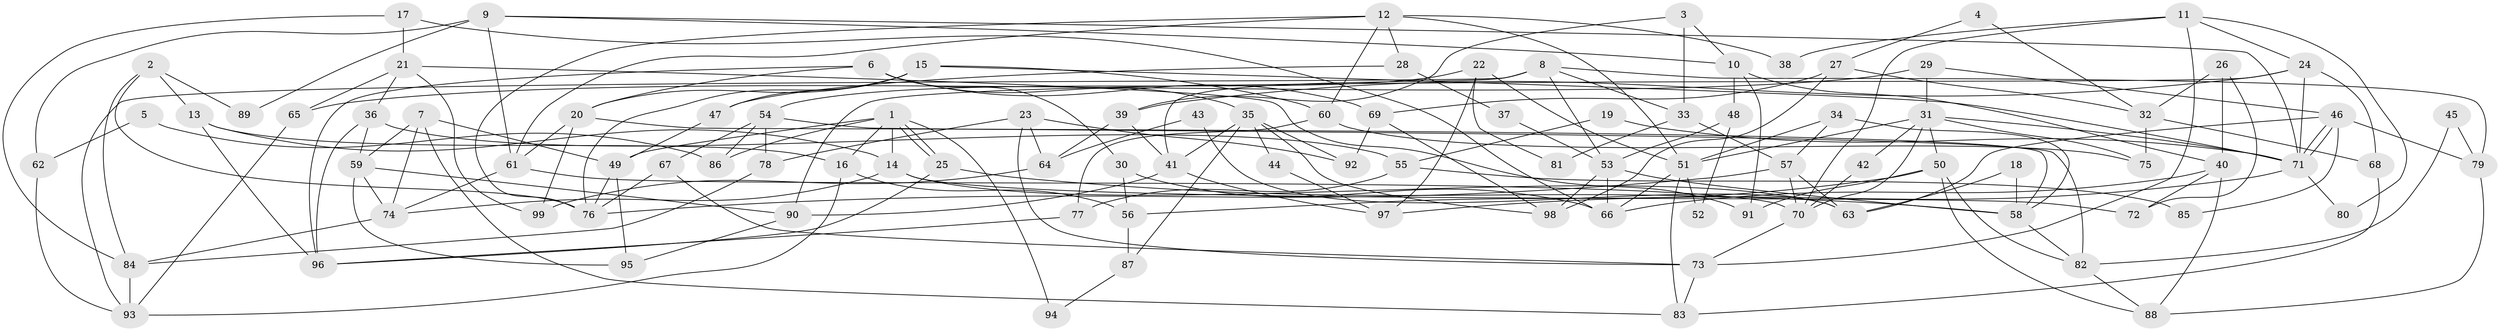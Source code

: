 // coarse degree distribution, {4: 0.2028985507246377, 5: 0.2028985507246377, 6: 0.10144927536231885, 7: 0.08695652173913043, 2: 0.13043478260869565, 3: 0.2318840579710145, 9: 0.014492753623188406, 8: 0.014492753623188406, 13: 0.014492753623188406}
// Generated by graph-tools (version 1.1) at 2025/53/03/04/25 21:53:17]
// undirected, 99 vertices, 198 edges
graph export_dot {
graph [start="1"]
  node [color=gray90,style=filled];
  1;
  2;
  3;
  4;
  5;
  6;
  7;
  8;
  9;
  10;
  11;
  12;
  13;
  14;
  15;
  16;
  17;
  18;
  19;
  20;
  21;
  22;
  23;
  24;
  25;
  26;
  27;
  28;
  29;
  30;
  31;
  32;
  33;
  34;
  35;
  36;
  37;
  38;
  39;
  40;
  41;
  42;
  43;
  44;
  45;
  46;
  47;
  48;
  49;
  50;
  51;
  52;
  53;
  54;
  55;
  56;
  57;
  58;
  59;
  60;
  61;
  62;
  63;
  64;
  65;
  66;
  67;
  68;
  69;
  70;
  71;
  72;
  73;
  74;
  75;
  76;
  77;
  78;
  79;
  80;
  81;
  82;
  83;
  84;
  85;
  86;
  87;
  88;
  89;
  90;
  91;
  92;
  93;
  94;
  95;
  96;
  97;
  98;
  99;
  1 -- 49;
  1 -- 25;
  1 -- 25;
  1 -- 14;
  1 -- 16;
  1 -- 86;
  1 -- 94;
  2 -- 76;
  2 -- 84;
  2 -- 13;
  2 -- 89;
  3 -- 10;
  3 -- 39;
  3 -- 33;
  4 -- 27;
  4 -- 32;
  5 -- 62;
  5 -- 86;
  6 -- 96;
  6 -- 35;
  6 -- 20;
  6 -- 30;
  6 -- 69;
  7 -- 83;
  7 -- 59;
  7 -- 49;
  7 -- 74;
  8 -- 93;
  8 -- 79;
  8 -- 33;
  8 -- 41;
  8 -- 53;
  9 -- 61;
  9 -- 71;
  9 -- 10;
  9 -- 62;
  9 -- 89;
  10 -- 91;
  10 -- 40;
  10 -- 48;
  11 -- 73;
  11 -- 70;
  11 -- 24;
  11 -- 38;
  11 -- 80;
  12 -- 51;
  12 -- 61;
  12 -- 28;
  12 -- 38;
  12 -- 60;
  12 -- 76;
  13 -- 14;
  13 -- 16;
  13 -- 96;
  14 -- 74;
  14 -- 63;
  14 -- 72;
  15 -- 71;
  15 -- 76;
  15 -- 20;
  15 -- 47;
  15 -- 60;
  16 -- 56;
  16 -- 93;
  17 -- 66;
  17 -- 84;
  17 -- 21;
  18 -- 63;
  18 -- 58;
  19 -- 71;
  19 -- 55;
  20 -- 58;
  20 -- 61;
  20 -- 99;
  21 -- 99;
  21 -- 36;
  21 -- 65;
  21 -- 91;
  22 -- 51;
  22 -- 97;
  22 -- 54;
  22 -- 81;
  23 -- 73;
  23 -- 78;
  23 -- 64;
  23 -- 92;
  24 -- 71;
  24 -- 39;
  24 -- 68;
  24 -- 90;
  25 -- 58;
  25 -- 96;
  26 -- 32;
  26 -- 72;
  26 -- 40;
  27 -- 69;
  27 -- 98;
  27 -- 32;
  28 -- 47;
  28 -- 37;
  29 -- 31;
  29 -- 46;
  29 -- 65;
  30 -- 56;
  30 -- 66;
  31 -- 70;
  31 -- 51;
  31 -- 42;
  31 -- 50;
  31 -- 71;
  31 -- 75;
  32 -- 75;
  32 -- 68;
  33 -- 57;
  33 -- 81;
  34 -- 58;
  34 -- 57;
  34 -- 51;
  35 -- 92;
  35 -- 41;
  35 -- 44;
  35 -- 87;
  35 -- 98;
  36 -- 96;
  36 -- 55;
  36 -- 59;
  37 -- 53;
  39 -- 41;
  39 -- 64;
  40 -- 66;
  40 -- 72;
  40 -- 88;
  41 -- 90;
  41 -- 97;
  42 -- 70;
  43 -- 64;
  43 -- 63;
  44 -- 97;
  45 -- 82;
  45 -- 79;
  46 -- 63;
  46 -- 71;
  46 -- 71;
  46 -- 79;
  46 -- 85;
  47 -- 49;
  48 -- 53;
  48 -- 52;
  49 -- 76;
  49 -- 95;
  50 -- 82;
  50 -- 56;
  50 -- 88;
  50 -- 91;
  51 -- 66;
  51 -- 52;
  51 -- 83;
  53 -- 66;
  53 -- 58;
  53 -- 98;
  54 -- 82;
  54 -- 67;
  54 -- 78;
  54 -- 86;
  55 -- 77;
  55 -- 85;
  56 -- 87;
  57 -- 70;
  57 -- 63;
  57 -- 76;
  58 -- 82;
  59 -- 90;
  59 -- 74;
  59 -- 95;
  60 -- 75;
  60 -- 77;
  61 -- 74;
  61 -- 70;
  62 -- 93;
  64 -- 99;
  65 -- 93;
  67 -- 76;
  67 -- 73;
  68 -- 83;
  69 -- 98;
  69 -- 92;
  70 -- 73;
  71 -- 80;
  71 -- 97;
  73 -- 83;
  74 -- 84;
  77 -- 96;
  78 -- 84;
  79 -- 88;
  82 -- 88;
  84 -- 93;
  87 -- 94;
  90 -- 95;
}
